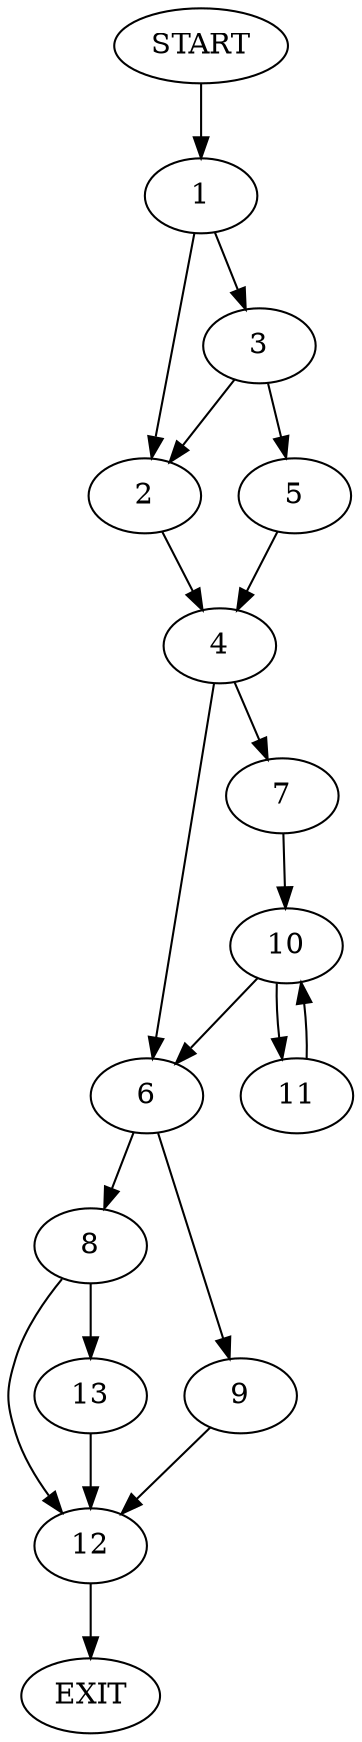 digraph {
0 [label="START"]
14 [label="EXIT"]
0 -> 1
1 -> 2
1 -> 3
2 -> 4
3 -> 2
3 -> 5
5 -> 4
4 -> 6
4 -> 7
6 -> 8
6 -> 9
7 -> 10
10 -> 6
10 -> 11
11 -> 10
8 -> 12
8 -> 13
9 -> 12
13 -> 12
12 -> 14
}
